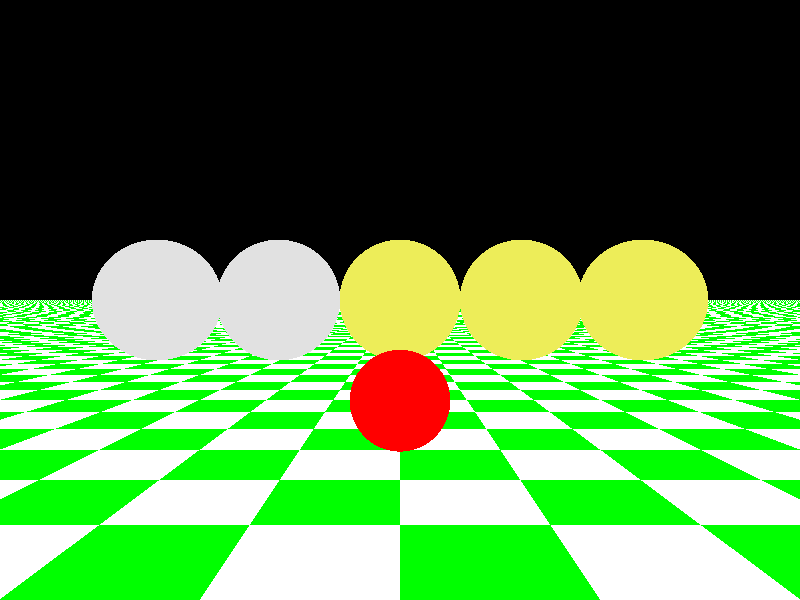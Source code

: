 #include "colors.inc"

/**
    Highlights are are the cause for the little 'hotspots' on a surface.

    There are two ways of specifying surface highlights.
    - Phong highlights (controlled by the keywords 'phong' and 'phong_size')
    - Specular highlights (controlled by the keywords 'specular' and 'roughness')
 */
plane {
    y, -1.5
    pigment {checker Green, White}
}


sphere {
    <0,0,-4>, 1
    pigment { Gray75 }
    finish {
        ambient .2
        diffuse .6
        specular .75
        roughness .001
        reflection {
            .75
        }
    }
}

sphere {
    <0,0,-2>, 1
    pigment { Gray75 }
    finish {
        ambient .1
        diffuse .1
        specular .75
        roughness .001
        reflection {
            .75
        }
    }
}


sphere {
    <0,0,0>, 1
    pigment { BrightGold }
    finish {
        ambient .1
        diffuse .1
        specular .75
        roughness .001
        reflection {
            .75
        }
    }
}

sphere {
    <0,0,2>, 1
    pigment { BrightGold }
    finish {
        ambient .1
        diffuse .1
        specular .75
        roughness .001
        reflection {
            .75
            metallic
        }
    }
}

sphere {
    <0,0,4>, 1
    pigment { BrightGold }
    finish {
        ambient .1
        diffuse .1
        specular .75
        roughness .001
        metallic
        reflection {
            .75
            metallic
        }
    }
}

sphere {
    <4,-1,0>, 0.5
    pigment { Red }
}

camera {
    location <10, 0, 0> * 1
    look_at <0, 0, 0> * 0.3
}

light_source { <10, 5, 0>  color rgb<1, 1, 1> }